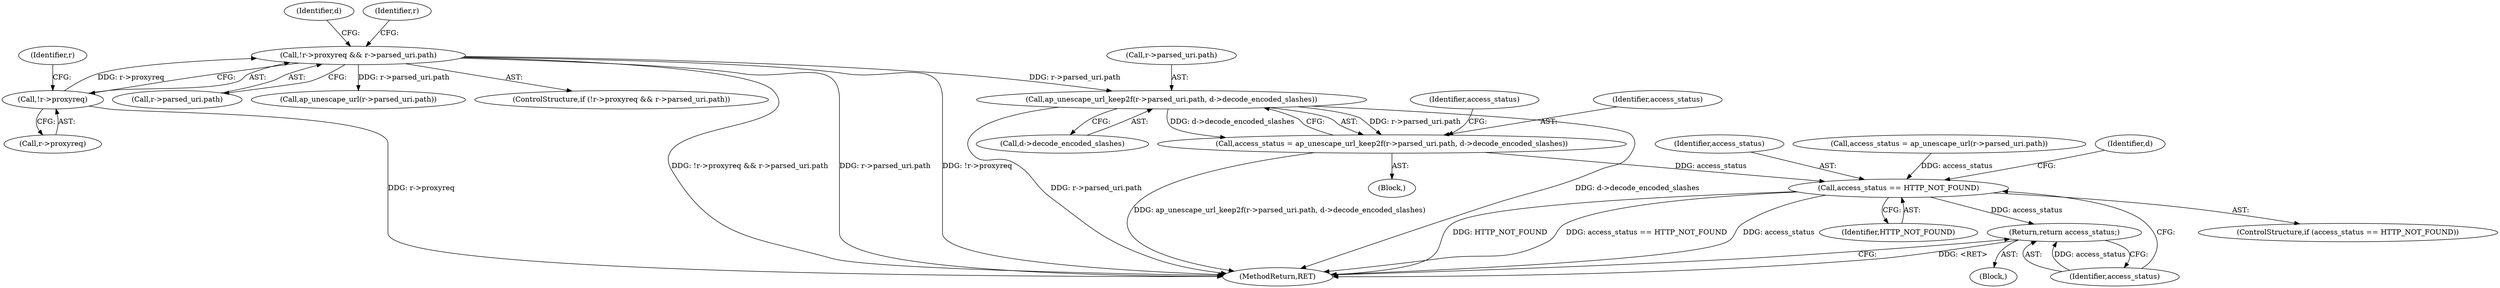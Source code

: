 digraph "0_httpd_cd2b7a26c776b0754fb98426a67804fd48118708@pointer" {
"1000153" [label="(Call,ap_unescape_url_keep2f(r->parsed_uri.path, d->decode_encoded_slashes))"];
"1000129" [label="(Call,!r->proxyreq && r->parsed_uri.path)"];
"1000130" [label="(Call,!r->proxyreq)"];
"1000151" [label="(Call,access_status = ap_unescape_url_keep2f(r->parsed_uri.path, d->decode_encoded_slashes))"];
"1000176" [label="(Call,access_status == HTTP_NOT_FOUND)"];
"1000186" [label="(Return,return access_status;)"];
"1000166" [label="(Call,ap_unescape_url(r->parsed_uri.path))"];
"1000175" [label="(ControlStructure,if (access_status == HTTP_NOT_FOUND))"];
"1000128" [label="(ControlStructure,if (!r->proxyreq && r->parsed_uri.path))"];
"1000151" [label="(Call,access_status = ap_unescape_url_keep2f(r->parsed_uri.path, d->decode_encoded_slashes))"];
"1000186" [label="(Return,return access_status;)"];
"1000177" [label="(Identifier,access_status)"];
"1000130" [label="(Call,!r->proxyreq)"];
"1000141" [label="(Identifier,d)"];
"1000190" [label="(Identifier,r)"];
"1000164" [label="(Call,access_status = ap_unescape_url(r->parsed_uri.path))"];
"1000136" [label="(Identifier,r)"];
"1000183" [label="(Identifier,d)"];
"1000129" [label="(Call,!r->proxyreq && r->parsed_uri.path)"];
"1000153" [label="(Call,ap_unescape_url_keep2f(r->parsed_uri.path, d->decode_encoded_slashes))"];
"1000178" [label="(Identifier,HTTP_NOT_FOUND)"];
"1000131" [label="(Call,r->proxyreq)"];
"1000159" [label="(Call,d->decode_encoded_slashes)"];
"1000635" [label="(MethodReturn,RET)"];
"1000187" [label="(Identifier,access_status)"];
"1000154" [label="(Call,r->parsed_uri.path)"];
"1000176" [label="(Call,access_status == HTTP_NOT_FOUND)"];
"1000134" [label="(Call,r->parsed_uri.path)"];
"1000152" [label="(Identifier,access_status)"];
"1000174" [label="(Block,)"];
"1000173" [label="(Identifier,access_status)"];
"1000150" [label="(Block,)"];
"1000153" -> "1000151"  [label="AST: "];
"1000153" -> "1000159"  [label="CFG: "];
"1000154" -> "1000153"  [label="AST: "];
"1000159" -> "1000153"  [label="AST: "];
"1000151" -> "1000153"  [label="CFG: "];
"1000153" -> "1000635"  [label="DDG: r->parsed_uri.path"];
"1000153" -> "1000635"  [label="DDG: d->decode_encoded_slashes"];
"1000153" -> "1000151"  [label="DDG: r->parsed_uri.path"];
"1000153" -> "1000151"  [label="DDG: d->decode_encoded_slashes"];
"1000129" -> "1000153"  [label="DDG: r->parsed_uri.path"];
"1000129" -> "1000128"  [label="AST: "];
"1000129" -> "1000130"  [label="CFG: "];
"1000129" -> "1000134"  [label="CFG: "];
"1000130" -> "1000129"  [label="AST: "];
"1000134" -> "1000129"  [label="AST: "];
"1000141" -> "1000129"  [label="CFG: "];
"1000190" -> "1000129"  [label="CFG: "];
"1000129" -> "1000635"  [label="DDG: !r->proxyreq"];
"1000129" -> "1000635"  [label="DDG: !r->proxyreq && r->parsed_uri.path"];
"1000129" -> "1000635"  [label="DDG: r->parsed_uri.path"];
"1000130" -> "1000129"  [label="DDG: r->proxyreq"];
"1000129" -> "1000166"  [label="DDG: r->parsed_uri.path"];
"1000130" -> "1000131"  [label="CFG: "];
"1000131" -> "1000130"  [label="AST: "];
"1000136" -> "1000130"  [label="CFG: "];
"1000130" -> "1000635"  [label="DDG: r->proxyreq"];
"1000151" -> "1000150"  [label="AST: "];
"1000152" -> "1000151"  [label="AST: "];
"1000173" -> "1000151"  [label="CFG: "];
"1000151" -> "1000635"  [label="DDG: ap_unescape_url_keep2f(r->parsed_uri.path, d->decode_encoded_slashes)"];
"1000151" -> "1000176"  [label="DDG: access_status"];
"1000176" -> "1000175"  [label="AST: "];
"1000176" -> "1000178"  [label="CFG: "];
"1000177" -> "1000176"  [label="AST: "];
"1000178" -> "1000176"  [label="AST: "];
"1000183" -> "1000176"  [label="CFG: "];
"1000187" -> "1000176"  [label="CFG: "];
"1000176" -> "1000635"  [label="DDG: HTTP_NOT_FOUND"];
"1000176" -> "1000635"  [label="DDG: access_status == HTTP_NOT_FOUND"];
"1000176" -> "1000635"  [label="DDG: access_status"];
"1000164" -> "1000176"  [label="DDG: access_status"];
"1000176" -> "1000186"  [label="DDG: access_status"];
"1000186" -> "1000174"  [label="AST: "];
"1000186" -> "1000187"  [label="CFG: "];
"1000187" -> "1000186"  [label="AST: "];
"1000635" -> "1000186"  [label="CFG: "];
"1000186" -> "1000635"  [label="DDG: <RET>"];
"1000187" -> "1000186"  [label="DDG: access_status"];
}
